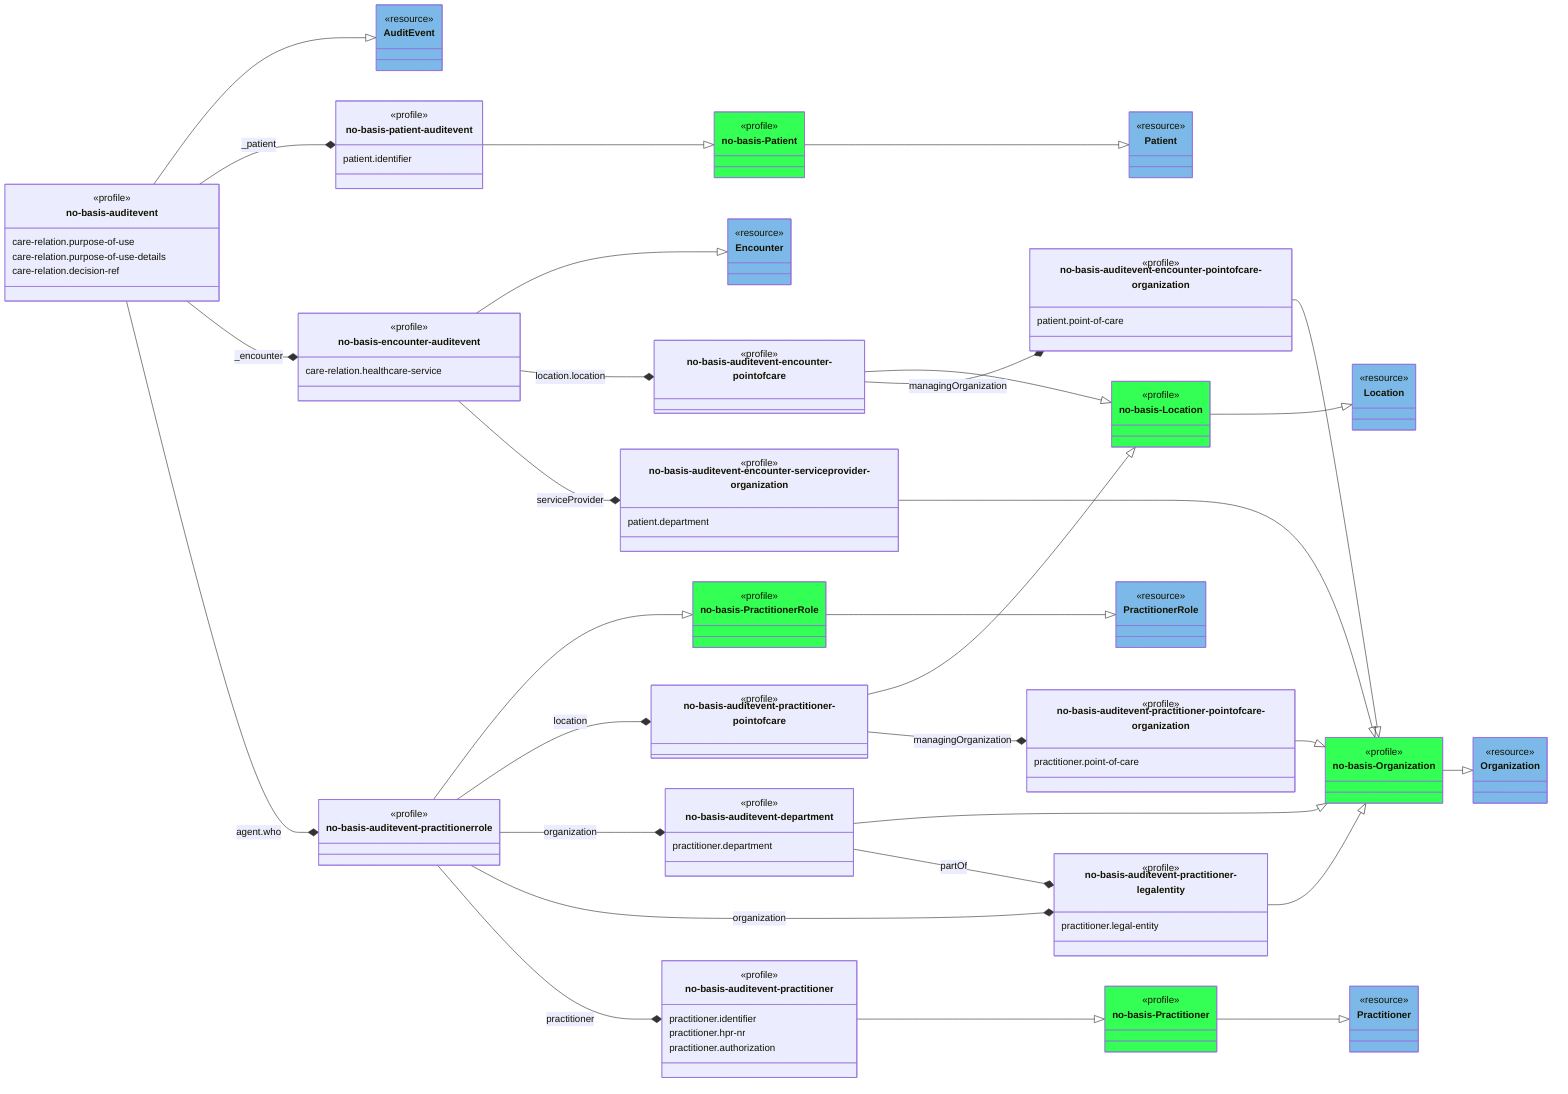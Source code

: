 classDiagram
   direction RL
   class AuditEvent { <<resource>>  }
   style AuditEvent fill:#7CB9E8
   class Practitioner { <<resource>> }
   style Practitioner fill:#7CB9E8   
   class PractitionerRole { <<resource>> }
   style PractitionerRole fill:#7CB9E8      
   class Organization { <<resource>> }
   style Organization fill:#7CB9E8         
   class Location { <<resource>> }
   style Location fill:#7CB9E8        
   class Patient { <<resource>> }
   style Patient fill:#7CB9E8           
   class Encounter { <<resource>> }
   style Encounter fill:#7CB9E8 
 
   class no_basis_Patient["no-basis-Patient"]  {<<profile>>}
   class no_basis_Location["no-basis-Location"] {<<profile>>}
   class no_basis_PractitionerRole["no-basis-PractitionerRole"] {<<profile>>}
   class no_basis_Organization["no-basis-Organization"] {<<profile>>}
   class no_basis_Practitioner["no-basis-Practitioner"] {<<profile>>}
   style no_basis_Practitioner fill:#33FF55 
   style no_basis_Patient fill:#33FF55 
   style no_basis_Location fill:#33FF55 
   style no_basis_Organization fill:#33FF55     
   style no_basis_PractitionerRole fill:#33FF55     
               
   class no-basis-auditevent {
     <<profile>>
     care-relation.purpose-of-use
     care-relation.purpose-of-use-details
     care-relation.decision-ref     
   }

   class no-basis-auditevent-practitionerrole  {<<profile>>}
   class no-basis-auditevent-department { 
     <<profile>>
     practitioner.department
   }   

   class no-basis-auditevent-practitioner  {
     <<profile>>
     practitioner.identifier
     practitioner.hpr-nr
     practitioner.authorization
   }

   class no-basis-auditevent-practitioner-legalentity {
     <<profile>>
     practitioner.legal-entity
   }
   class no-basis-auditevent-practitioner-pointofcare {<<profile>>}
   class no-basis-auditevent-practitioner-pointofcare-organization {
     <<profile>>
     practitioner.point-of-care
   }
   class no-basis-encounter-auditevent {
     <<profile>>
     care-relation.healthcare-service
   }
   class no-basis-patient-auditevent {
     <<profile>>
     patient.identifier
   }

   class no-basis-auditevent-encounter-pointofcare {<<profile>>}
   class no-basis-auditevent-encounter-pointofcare-organization {
     <<profile>>
     patient.point-of-care     
   }
   class no-basis-auditevent-encounter-serviceprovider-organization {
     <<profile>>
     patient.department
   }


   AuditEvent <|-- no-basis-auditevent 
   no_basis_PractitionerRole <|-- no-basis-auditevent-practitionerrole 
   no_basis_Practitioner <|-- no-basis-auditevent-practitioner
   no_basis_Organization <|-- no-basis-auditevent-department   
   no_basis_Organization <|-- no-basis-auditevent-practitioner-legalentity
   no_basis_Organization <|-- no-basis-auditevent-encounter-pointofcare-organization
   no_basis_Organization <|-- no-basis-auditevent-practitioner-pointofcare-organization
   no_basis_Organization <|-- no-basis-auditevent-encounter-serviceprovider-organization
   no_basis_Location <|-- no-basis-auditevent-encounter-pointofcare
   no_basis_Location <|-- no-basis-auditevent-practitioner-pointofcare
   Location <|-- no_basis_Location
   no_basis_Patient <|-- no-basis-patient-auditevent
   Patient <|-- no_basis_Patient
   Encounter <|-- no-basis-encounter-auditevent
   PractitionerRole <|-- no_basis_PractitionerRole
   Organization <|-- no_basis_Organization
   Practitioner <|--  no_basis_Practitioner
  
   
  
    no-basis-auditevent-practitioner-pointofcare-organization *-- no-basis-auditevent-practitioner-pointofcare : managingOrganization
    no-basis-auditevent-practitioner-legalentity *-- no-basis-auditevent-department : partOf
    no-basis-auditevent-encounter-pointofcare *-- no-basis-encounter-auditevent : location.location
    no-basis-auditevent-encounter-serviceprovider-organization *-- no-basis-encounter-auditevent: serviceProvider
    no-basis-auditevent-encounter-pointofcare-organization *-- no-basis-auditevent-encounter-pointofcare : managingOrganization
    no-basis-auditevent-practitioner-pointofcare *-- no-basis-auditevent-practitionerrole  : location
    no-basis-auditevent-department *-- no-basis-auditevent-practitionerrole  : organization
    no-basis-auditevent-practitioner-legalentity *-- no-basis-auditevent-practitionerrole  : organization
    no-basis-auditevent-practitioner *-- no-basis-auditevent-practitionerrole  : practitioner
    no-basis-patient-auditevent *-- no-basis-auditevent  : _patient
    no-basis-encounter-auditevent *-- no-basis-auditevent  : _encounter
    no-basis-auditevent-practitionerrole  *-- no-basis-auditevent  : agent.who
    

    link AuditEvent "https://hl7.org/fhir/R4/auditevent.html" 
    link Practitioner "https://hl7.org/fhir/R4/practitioner.html" 
    link PractitionerRole "https://hl7.org/fhir/R4/practitionerrole.html" 
    link Organization "https://hl7.org/fhir/R4/organization.html" 
    link Location "https://hl7.org/fhir/R4/location.html" 
    link Patient  "https://hl7.org/fhir/R4/patient.html" 
    link Encounter "https://hl7.org/fhir/R4/encounter.html" 

    link no-basis-auditevent "StructureDefinition-no-basis-auditevent.html"
    link no-basis-auditevent-practitionerrole  "StructureDefinition-AuditEventNorwayPractitionerRole.html"
    link no-basis-auditevent-department "StructureDefinition-AuditEventNorwayPractitionerDepartment.html"
    link no-basis-auditevent-practitioner "StructureDefinition-AuditEventNorwayPractitioner.html"
    link no-basis-auditevent-practitioner-legalentity "StructureDefinition-AuditEventNorwayPractitionerLegalEntity.html"
    link no-basis-auditevent-practitioner-pointofcare "StructureDefinition-AuditEventNorwayPractitionerPointOfCare.html"
    link no-basis-auditevent-practitioner-pointofcare-organization "StructureDefinition-AuditEventNorwayPractitionerPointOfCareOrganization.html"
    link no-basis-encounter-auditevent "StructureDefinition-no-basis-encounter-auditevent.html"
    link no-basis-patient-auditevent "StructureDefinition-no-basis-patient-auditevent.html"
    link no-basis-auditevent-encounter-pointofcare "StructureDefinition-AuditEventNorwayEncounterPointOfCare.html"
    link no-basis-auditevent-encounter-pointofcare-organization "StructureDefinition-AuditEventNorwayEncounterPointOfCareOrganization.html"
    link no-basis-auditevent-encounter-serviceprovider-organization "StructureDefinition-AuditEventNorwayEncounterServiceProviderOrganization.html"
    link no_basis_Patient "https://simplifier.net/hl7norwayno-basis/nobasispatient"
    link no_basis_Location "https://simplifier.net/hl7norwayno-basis/nobasislocation"
    link no_basis_PractitionerRole "https://simplifier.net/hl7norwayno-basis/nobasispractitionerrole"
    link no_basis_Organization "https://simplifier.net/hl7norwayno-basis/nobasisorganization"
    link no_basis_Practitioner "https://simplifier.net/hl7norwayno-basis/nobasispractitioner"